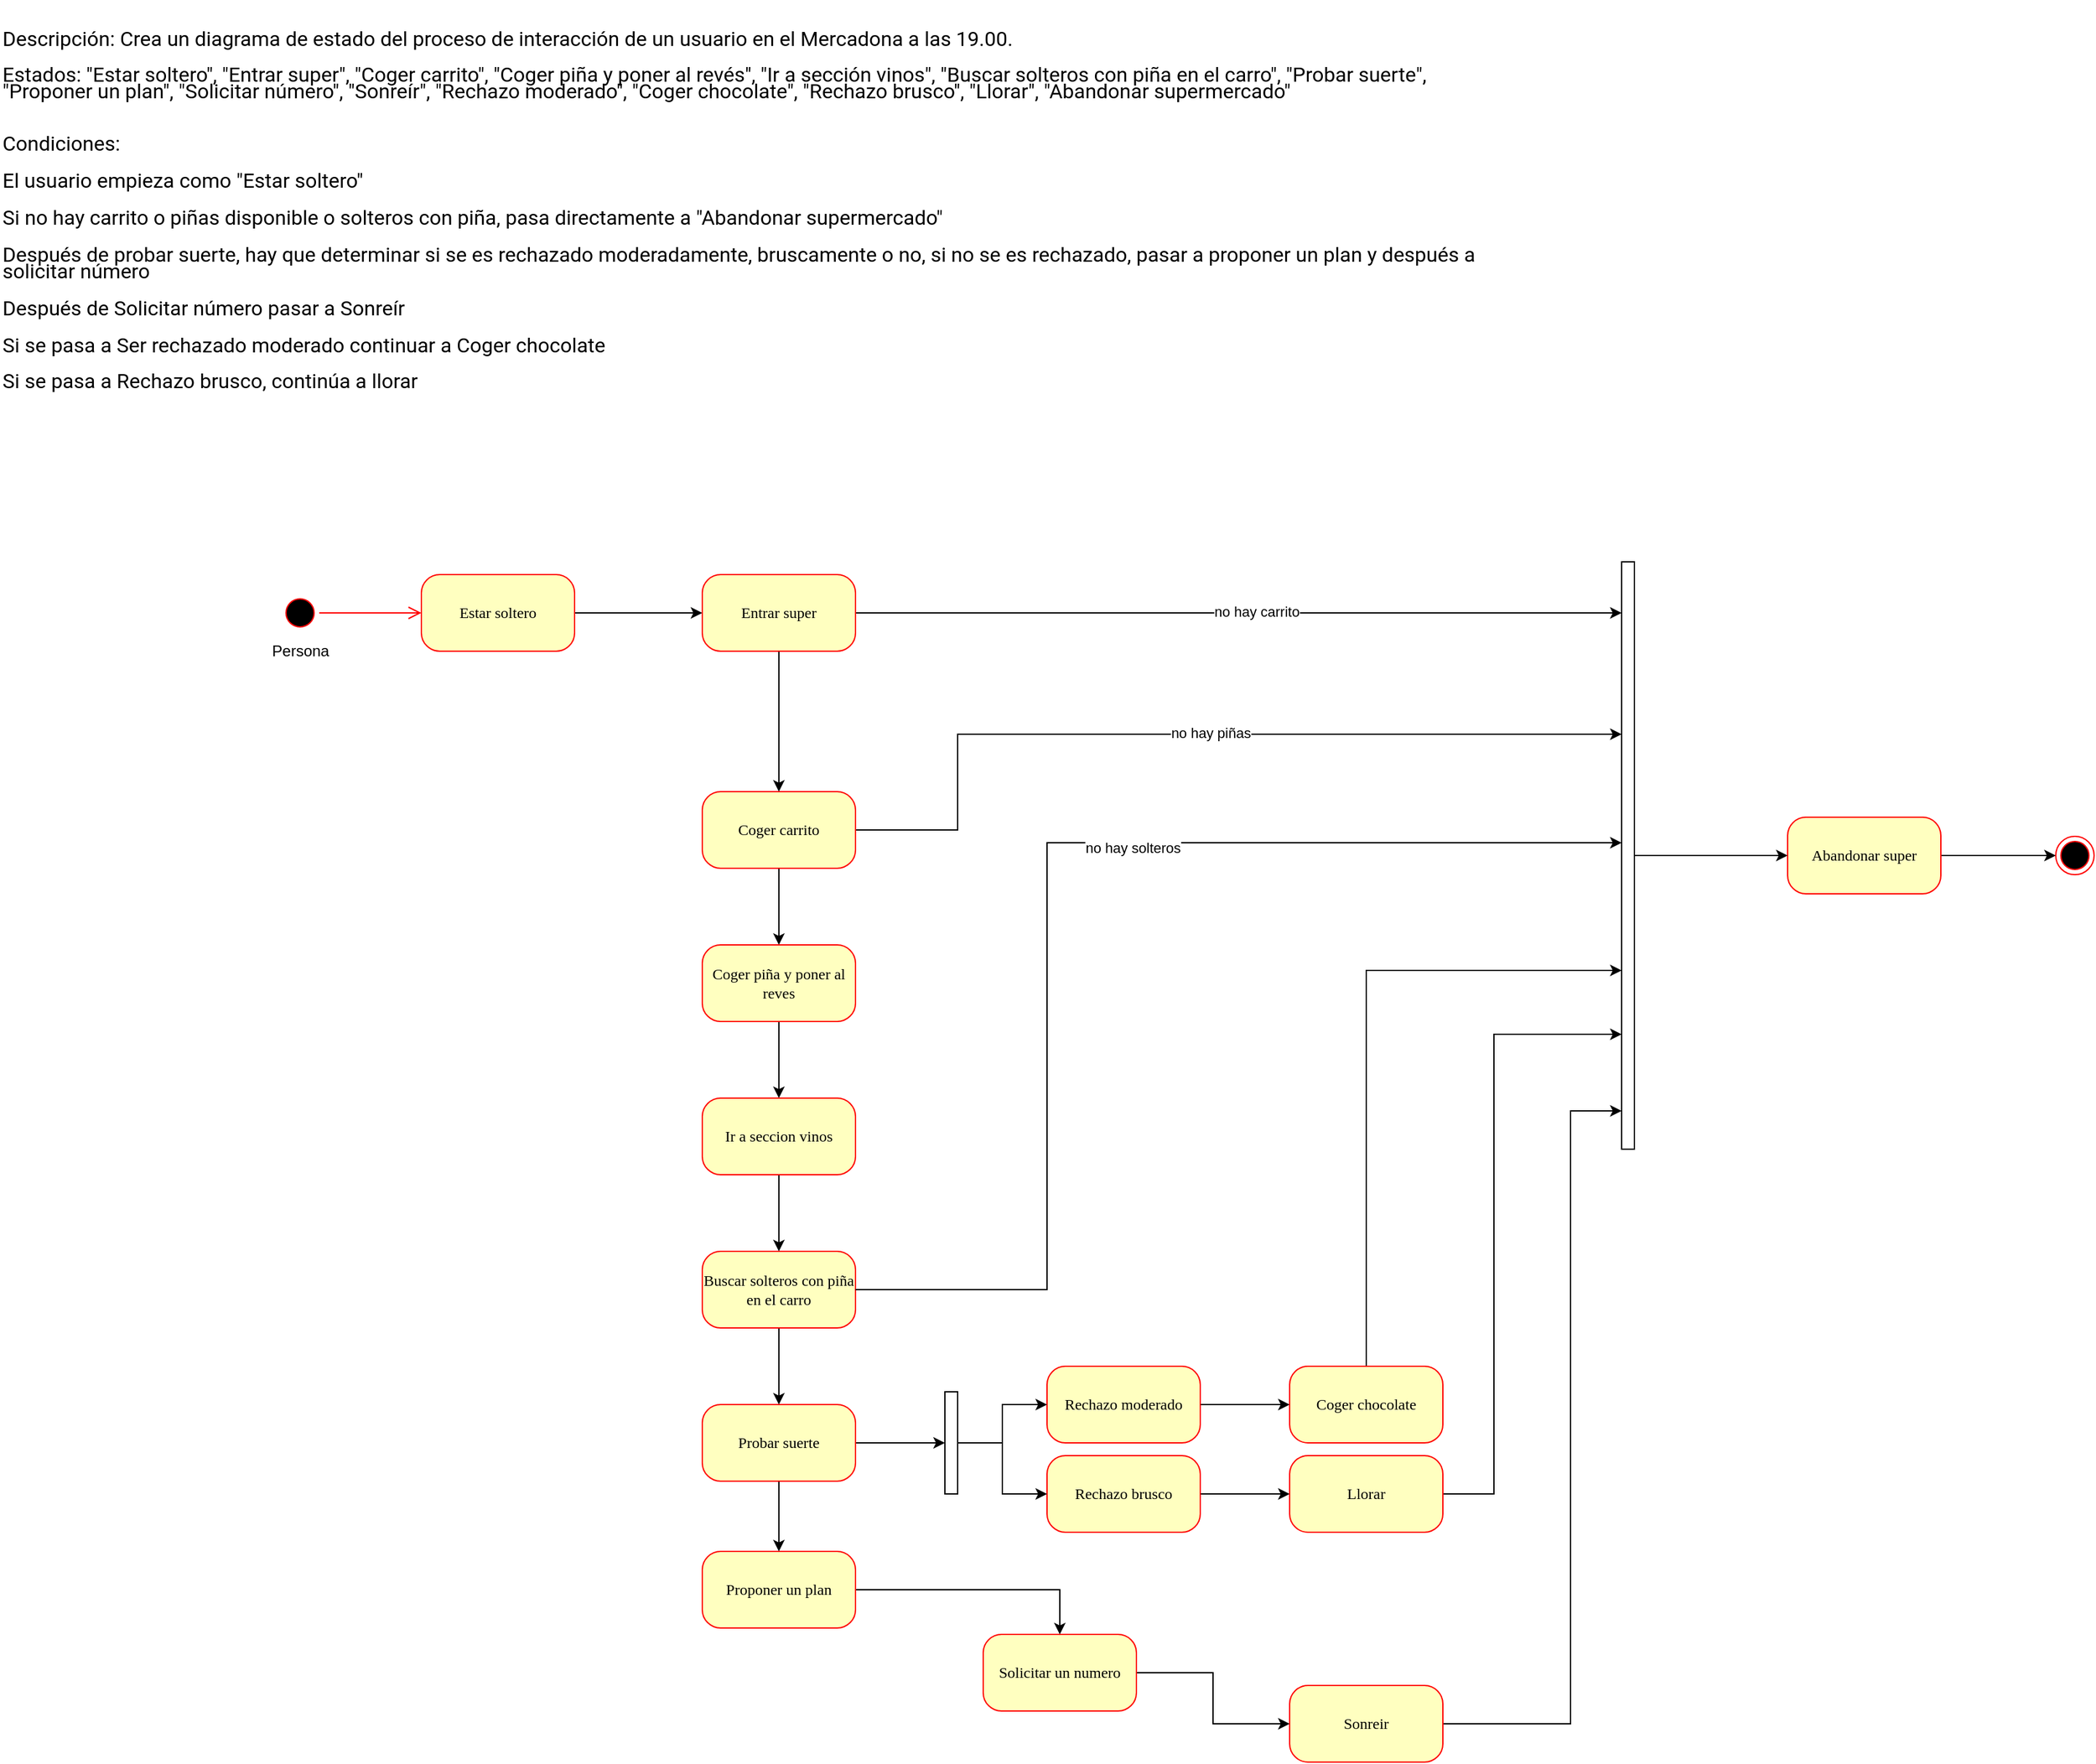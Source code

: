 <mxfile version="24.7.8">
  <diagram name="Page-1" id="58cdce13-f638-feb5-8d6f-7d28b1aa9fa0">
    <mxGraphModel dx="2333" dy="1160" grid="1" gridSize="10" guides="1" tooltips="1" connect="1" arrows="1" fold="1" page="1" pageScale="1" pageWidth="1100" pageHeight="850" background="none" math="0" shadow="0">
      <root>
        <mxCell id="0" />
        <mxCell id="1" parent="0" />
        <mxCell id="382b91b5511bd0f7-1" value="" style="ellipse;html=1;shape=startState;fillColor=#000000;strokeColor=#ff0000;rounded=1;shadow=0;comic=0;labelBackgroundColor=none;fontFamily=Verdana;fontSize=12;fontColor=#000000;align=center;direction=south;" parent="1" vertex="1">
          <mxGeometry x="220" y="465" width="30" height="30" as="geometry" />
        </mxCell>
        <mxCell id="zHHvtos1iOCqCUszriGh-3" style="edgeStyle=orthogonalEdgeStyle;rounded=0;orthogonalLoop=1;jettySize=auto;html=1;" edge="1" parent="1" source="382b91b5511bd0f7-6" target="zHHvtos1iOCqCUszriGh-4">
          <mxGeometry relative="1" as="geometry">
            <mxPoint x="550" y="480" as="targetPoint" />
            <Array as="points" />
          </mxGeometry>
        </mxCell>
        <mxCell id="382b91b5511bd0f7-6" value="Estar soltero" style="rounded=1;whiteSpace=wrap;html=1;arcSize=24;fillColor=#ffffc0;strokeColor=#ff0000;shadow=0;comic=0;labelBackgroundColor=none;fontFamily=Verdana;fontSize=12;fontColor=#000000;align=center;" parent="1" vertex="1">
          <mxGeometry x="330" y="450" width="120" height="60" as="geometry" />
        </mxCell>
        <mxCell id="2a3bc250acf0617d-9" style="edgeStyle=orthogonalEdgeStyle;html=1;labelBackgroundColor=none;endArrow=open;endSize=8;strokeColor=#ff0000;fontFamily=Verdana;fontSize=12;align=left;" parent="1" source="382b91b5511bd0f7-1" target="382b91b5511bd0f7-6" edge="1">
          <mxGeometry relative="1" as="geometry" />
        </mxCell>
        <mxCell id="zHHvtos1iOCqCUszriGh-1" value="&lt;p style=&quot;margin-top: 0.42cm; margin-bottom: 0.42cm; background: #ffffff; line-height: 100%&quot;&gt;&lt;font face=&quot;Roboto, serif&quot;&gt;&lt;font size=&quot;3&quot;&gt;Descripción: Crea un diagrama de estado del proceso de interacción de un usuario en el Mercadona a las 19.00.&lt;/font&gt;&lt;/font&gt;&lt;/p&gt;&lt;p style=&quot;margin-top: 0.42cm; margin-bottom: 0.42cm; background: #ffffff; line-height: 100%&quot;&gt;&lt;font face=&quot;Roboto, serif&quot;&gt;&lt;font size=&quot;3&quot;&gt;Estados: &quot;Estar soltero&quot;, &quot;Entrar super&quot;, &quot;Coger carrito&quot;, &quot;Coger piña y poner al revés&quot;, &quot;Ir a sección vinos&quot;, &quot;Buscar solteros con piña en el carro&quot;, &quot;Probar suerte&quot;,&amp;nbsp;&lt;br&gt;&lt;/font&gt;&lt;/font&gt;&lt;span style=&quot;font-family: Roboto, serif; font-size: medium;&quot;&gt;&quot;Proponer un plan&quot;, &quot;Solicitar&amp;nbsp;&lt;/span&gt;&lt;font face=&quot;Roboto, serif&quot;&gt;&lt;font size=&quot;3&quot;&gt;número&quot;, &quot;Sonreír&quot;, &quot;Rechazo moderado&quot;, &quot;Coger chocolate&quot;, &quot;Rechazo brusco&quot;, &quot;Llorar&quot;, &quot;Abandonar supermercado&quot;&lt;/font&gt;&lt;/font&gt;&lt;/p&gt;&lt;p style=&quot;margin-top: 0.42cm; margin-bottom: 0.42cm; background: #ffffff; line-height: 100%&quot;&gt;&lt;br&gt;&lt;font face=&quot;Roboto, serif&quot;&gt;&lt;font size=&quot;3&quot;&gt;Condiciones:&lt;/font&gt;&lt;/font&gt;&lt;/p&gt;&lt;p style=&quot;margin-top: 0.42cm; margin-bottom: 0.42cm; background: #ffffff; line-height: 100%&quot;&gt;&lt;font face=&quot;Roboto, serif&quot;&gt;&lt;font size=&quot;3&quot;&gt;El usuario empieza como &quot;Estar soltero&quot;&lt;/font&gt;&lt;/font&gt;&lt;/p&gt;&lt;p style=&quot;margin-top: 0.42cm; margin-bottom: 0.42cm; background: #ffffff; line-height: 100%&quot;&gt;&lt;span style=&quot;font-size: medium; font-family: Roboto, serif;&quot;&gt;Si no hay carrito o piñas&amp;nbsp;&lt;/span&gt;&lt;span style=&quot;font-size: medium; font-family: Roboto, serif;&quot;&gt;disponible o solteros con piña, pasa directamente a &quot;Abandonar&amp;nbsp;&lt;/span&gt;&lt;span style=&quot;font-size: medium; font-family: Roboto, serif;&quot;&gt;supermercado&quot;&lt;/span&gt;&lt;/p&gt;&lt;p style=&quot;margin-top: 0.42cm; margin-bottom: 0.42cm; background: #ffffff; line-height: 100%&quot;&gt;&lt;font face=&quot;Roboto, serif&quot;&gt;&lt;font size=&quot;3&quot;&gt;Después de probar suerte, hay que determinar si se es rechazado moderadamente, bruscamente o no, si no se es rechazado, pasar a proponer un plan y después a&lt;br&gt;solicitar número&lt;/font&gt;&lt;/font&gt;&lt;/p&gt;&lt;p style=&quot;margin-top: 0.42cm; margin-bottom: 0.42cm; background: #ffffff; line-height: 100%&quot;&gt;&lt;font face=&quot;Roboto, serif&quot;&gt;&lt;font size=&quot;3&quot;&gt;Después de Solicitar número pasar a Sonreír&lt;/font&gt;&lt;/font&gt;&lt;/p&gt;&lt;p style=&quot;margin-top: 0.42cm; margin-bottom: 0.42cm; background: #ffffff; line-height: 100%&quot;&gt;&lt;font face=&quot;Roboto, serif&quot;&gt;&lt;font size=&quot;3&quot;&gt;Si se pasa a Ser rechazado moderado continuar a Coger chocolate&lt;/font&gt;&lt;/font&gt;&lt;/p&gt;&lt;p style=&quot;margin-top: 0.42cm; margin-bottom: 0.42cm; background: #ffffff; line-height: 100%&quot;&gt;&lt;font face=&quot;Roboto, serif&quot;&gt;&lt;font size=&quot;3&quot;&gt;Si se pasa a Rechazo brusco, continúa a llorar&lt;/font&gt;&lt;/font&gt;&lt;/p&gt;" style="text;html=1;align=left;verticalAlign=middle;resizable=0;points=[];autosize=1;strokeColor=none;fillColor=none;" vertex="1" parent="1">
          <mxGeometry width="1080" height="330" as="geometry" />
        </mxCell>
        <mxCell id="zHHvtos1iOCqCUszriGh-2" value="Persona" style="text;html=1;align=center;verticalAlign=middle;resizable=0;points=[];autosize=1;strokeColor=none;fillColor=none;" vertex="1" parent="1">
          <mxGeometry x="200" y="495" width="70" height="30" as="geometry" />
        </mxCell>
        <mxCell id="zHHvtos1iOCqCUszriGh-5" style="edgeStyle=orthogonalEdgeStyle;rounded=0;orthogonalLoop=1;jettySize=auto;html=1;exitX=1;exitY=0.5;exitDx=0;exitDy=0;" edge="1" parent="1" source="zHHvtos1iOCqCUszriGh-4" target="zHHvtos1iOCqCUszriGh-11">
          <mxGeometry relative="1" as="geometry">
            <mxPoint x="840" y="500" as="targetPoint" />
            <Array as="points">
              <mxPoint x="1000" y="480" />
              <mxPoint x="1000" y="480" />
            </Array>
          </mxGeometry>
        </mxCell>
        <mxCell id="zHHvtos1iOCqCUszriGh-6" value="no hay carrito" style="edgeLabel;html=1;align=center;verticalAlign=middle;resizable=0;points=[];" vertex="1" connectable="0" parent="zHHvtos1iOCqCUszriGh-5">
          <mxGeometry x="0.045" y="3" relative="1" as="geometry">
            <mxPoint y="2" as="offset" />
          </mxGeometry>
        </mxCell>
        <mxCell id="zHHvtos1iOCqCUszriGh-26" style="edgeStyle=orthogonalEdgeStyle;rounded=0;orthogonalLoop=1;jettySize=auto;html=1;entryX=0.5;entryY=0;entryDx=0;entryDy=0;" edge="1" parent="1" source="zHHvtos1iOCqCUszriGh-4" target="zHHvtos1iOCqCUszriGh-14">
          <mxGeometry relative="1" as="geometry">
            <mxPoint x="610" y="610" as="targetPoint" />
          </mxGeometry>
        </mxCell>
        <mxCell id="zHHvtos1iOCqCUszriGh-4" value="Entrar super" style="rounded=1;whiteSpace=wrap;html=1;arcSize=24;fillColor=#ffffc0;strokeColor=#ff0000;shadow=0;comic=0;labelBackgroundColor=none;fontFamily=Verdana;fontSize=12;fontColor=#000000;align=center;" vertex="1" parent="1">
          <mxGeometry x="550" y="450" width="120" height="60" as="geometry" />
        </mxCell>
        <mxCell id="zHHvtos1iOCqCUszriGh-7" style="edgeStyle=orthogonalEdgeStyle;rounded=0;orthogonalLoop=1;jettySize=auto;html=1;exitX=1;exitY=0.5;exitDx=0;exitDy=0;" edge="1" parent="1" source="zHHvtos1iOCqCUszriGh-14" target="zHHvtos1iOCqCUszriGh-11">
          <mxGeometry relative="1" as="geometry">
            <mxPoint x="810" y="480" as="targetPoint" />
            <mxPoint x="680" y="475" as="sourcePoint" />
            <Array as="points">
              <mxPoint x="750" y="650" />
              <mxPoint x="750" y="575" />
            </Array>
          </mxGeometry>
        </mxCell>
        <mxCell id="zHHvtos1iOCqCUszriGh-8" value="no hay piñas" style="edgeLabel;html=1;align=center;verticalAlign=middle;resizable=0;points=[];" vertex="1" connectable="0" parent="zHHvtos1iOCqCUszriGh-7">
          <mxGeometry x="0.045" y="3" relative="1" as="geometry">
            <mxPoint y="2" as="offset" />
          </mxGeometry>
        </mxCell>
        <mxCell id="zHHvtos1iOCqCUszriGh-13" style="edgeStyle=orthogonalEdgeStyle;rounded=0;orthogonalLoop=1;jettySize=auto;html=1;curved=0;" edge="1" parent="1" source="zHHvtos1iOCqCUszriGh-11" target="zHHvtos1iOCqCUszriGh-12">
          <mxGeometry relative="1" as="geometry" />
        </mxCell>
        <mxCell id="zHHvtos1iOCqCUszriGh-11" value="" style="html=1;points=[[0,0,0,0,5],[0,1,0,0,-5],[1,0,0,0,5],[1,1,0,0,-5]];perimeter=orthogonalPerimeter;outlineConnect=0;targetShapes=umlLifeline;portConstraint=eastwest;newEdgeStyle={&quot;curved&quot;:0,&quot;rounded&quot;:0};" vertex="1" parent="1">
          <mxGeometry x="1270" y="440" width="10" height="460" as="geometry" />
        </mxCell>
        <mxCell id="zHHvtos1iOCqCUszriGh-42" value="" style="edgeStyle=orthogonalEdgeStyle;rounded=0;orthogonalLoop=1;jettySize=auto;html=1;" edge="1" parent="1" source="zHHvtos1iOCqCUszriGh-12" target="zHHvtos1iOCqCUszriGh-41">
          <mxGeometry relative="1" as="geometry" />
        </mxCell>
        <mxCell id="zHHvtos1iOCqCUszriGh-12" value="Abandonar super" style="rounded=1;whiteSpace=wrap;html=1;arcSize=24;fillColor=#ffffc0;strokeColor=#ff0000;shadow=0;comic=0;labelBackgroundColor=none;fontFamily=Verdana;fontSize=12;fontColor=#000000;align=center;" vertex="1" parent="1">
          <mxGeometry x="1400" y="640" width="120" height="60" as="geometry" />
        </mxCell>
        <mxCell id="zHHvtos1iOCqCUszriGh-27" value="" style="edgeStyle=orthogonalEdgeStyle;rounded=0;orthogonalLoop=1;jettySize=auto;html=1;" edge="1" parent="1" source="zHHvtos1iOCqCUszriGh-14" target="zHHvtos1iOCqCUszriGh-15">
          <mxGeometry relative="1" as="geometry" />
        </mxCell>
        <mxCell id="zHHvtos1iOCqCUszriGh-14" value="Coger carrito" style="rounded=1;whiteSpace=wrap;html=1;arcSize=24;fillColor=#ffffc0;strokeColor=#ff0000;shadow=0;comic=0;labelBackgroundColor=none;fontFamily=Verdana;fontSize=12;fontColor=#000000;align=center;" vertex="1" parent="1">
          <mxGeometry x="550" y="620" width="120" height="60" as="geometry" />
        </mxCell>
        <mxCell id="zHHvtos1iOCqCUszriGh-28" value="" style="edgeStyle=orthogonalEdgeStyle;rounded=0;orthogonalLoop=1;jettySize=auto;html=1;" edge="1" parent="1" source="zHHvtos1iOCqCUszriGh-15" target="zHHvtos1iOCqCUszriGh-16">
          <mxGeometry relative="1" as="geometry" />
        </mxCell>
        <mxCell id="zHHvtos1iOCqCUszriGh-15" value="Coger piña y poner al reves" style="rounded=1;whiteSpace=wrap;html=1;arcSize=24;fillColor=#ffffc0;strokeColor=#ff0000;shadow=0;comic=0;labelBackgroundColor=none;fontFamily=Verdana;fontSize=12;fontColor=#000000;align=center;" vertex="1" parent="1">
          <mxGeometry x="550" y="740" width="120" height="60" as="geometry" />
        </mxCell>
        <mxCell id="zHHvtos1iOCqCUszriGh-29" value="" style="edgeStyle=orthogonalEdgeStyle;rounded=0;orthogonalLoop=1;jettySize=auto;html=1;" edge="1" parent="1" source="zHHvtos1iOCqCUszriGh-16" target="zHHvtos1iOCqCUszriGh-17">
          <mxGeometry relative="1" as="geometry" />
        </mxCell>
        <mxCell id="zHHvtos1iOCqCUszriGh-16" value="Ir a seccion vinos" style="rounded=1;whiteSpace=wrap;html=1;arcSize=24;fillColor=#ffffc0;strokeColor=#ff0000;shadow=0;comic=0;labelBackgroundColor=none;fontFamily=Verdana;fontSize=12;fontColor=#000000;align=center;" vertex="1" parent="1">
          <mxGeometry x="550" y="860" width="120" height="60" as="geometry" />
        </mxCell>
        <mxCell id="zHHvtos1iOCqCUszriGh-32" value="" style="edgeStyle=orthogonalEdgeStyle;rounded=0;orthogonalLoop=1;jettySize=auto;html=1;" edge="1" parent="1" source="zHHvtos1iOCqCUszriGh-17" target="zHHvtos1iOCqCUszriGh-18">
          <mxGeometry relative="1" as="geometry" />
        </mxCell>
        <mxCell id="zHHvtos1iOCqCUszriGh-17" value="Buscar solteros con piña en el carro" style="rounded=1;whiteSpace=wrap;html=1;arcSize=24;fillColor=#ffffc0;strokeColor=#ff0000;shadow=0;comic=0;labelBackgroundColor=none;fontFamily=Verdana;fontSize=12;fontColor=#000000;align=center;" vertex="1" parent="1">
          <mxGeometry x="550" y="980" width="120" height="60" as="geometry" />
        </mxCell>
        <mxCell id="zHHvtos1iOCqCUszriGh-33" style="edgeStyle=orthogonalEdgeStyle;rounded=0;orthogonalLoop=1;jettySize=auto;html=1;" edge="1" parent="1" source="zHHvtos1iOCqCUszriGh-18" target="zHHvtos1iOCqCUszriGh-19">
          <mxGeometry relative="1" as="geometry">
            <mxPoint x="460.0" y="1130.0" as="targetPoint" />
          </mxGeometry>
        </mxCell>
        <mxCell id="zHHvtos1iOCqCUszriGh-35" value="" style="edgeStyle=orthogonalEdgeStyle;rounded=0;orthogonalLoop=1;jettySize=auto;html=1;" edge="1" parent="1" source="zHHvtos1iOCqCUszriGh-18" target="zHHvtos1iOCqCUszriGh-34">
          <mxGeometry relative="1" as="geometry" />
        </mxCell>
        <mxCell id="zHHvtos1iOCqCUszriGh-18" value="Probar suerte" style="rounded=1;whiteSpace=wrap;html=1;arcSize=24;fillColor=#ffffc0;strokeColor=#ff0000;shadow=0;comic=0;labelBackgroundColor=none;fontFamily=Verdana;fontSize=12;fontColor=#000000;align=center;" vertex="1" parent="1">
          <mxGeometry x="550" y="1100" width="120" height="60" as="geometry" />
        </mxCell>
        <mxCell id="zHHvtos1iOCqCUszriGh-48" value="" style="edgeStyle=orthogonalEdgeStyle;rounded=0;orthogonalLoop=1;jettySize=auto;html=1;" edge="1" parent="1" source="zHHvtos1iOCqCUszriGh-19" target="zHHvtos1iOCqCUszriGh-20">
          <mxGeometry relative="1" as="geometry" />
        </mxCell>
        <mxCell id="zHHvtos1iOCqCUszriGh-19" value="Proponer un plan" style="rounded=1;whiteSpace=wrap;html=1;arcSize=24;fillColor=#ffffc0;strokeColor=#ff0000;shadow=0;comic=0;labelBackgroundColor=none;fontFamily=Verdana;fontSize=12;fontColor=#000000;align=center;" vertex="1" parent="1">
          <mxGeometry x="550" y="1215" width="120" height="60" as="geometry" />
        </mxCell>
        <mxCell id="zHHvtos1iOCqCUszriGh-49" value="" style="edgeStyle=orthogonalEdgeStyle;rounded=0;orthogonalLoop=1;jettySize=auto;html=1;" edge="1" parent="1" source="zHHvtos1iOCqCUszriGh-20" target="zHHvtos1iOCqCUszriGh-21">
          <mxGeometry relative="1" as="geometry" />
        </mxCell>
        <mxCell id="zHHvtos1iOCqCUszriGh-20" value="Solicitar un numero" style="rounded=1;whiteSpace=wrap;html=1;arcSize=24;fillColor=#ffffc0;strokeColor=#ff0000;shadow=0;comic=0;labelBackgroundColor=none;fontFamily=Verdana;fontSize=12;fontColor=#000000;align=center;" vertex="1" parent="1">
          <mxGeometry x="770" y="1280" width="120" height="60" as="geometry" />
        </mxCell>
        <mxCell id="zHHvtos1iOCqCUszriGh-53" style="edgeStyle=orthogonalEdgeStyle;rounded=0;orthogonalLoop=1;jettySize=auto;html=1;" edge="1" parent="1" source="zHHvtos1iOCqCUszriGh-21" target="zHHvtos1iOCqCUszriGh-11">
          <mxGeometry relative="1" as="geometry">
            <Array as="points">
              <mxPoint x="1230" y="1350" />
              <mxPoint x="1230" y="870" />
            </Array>
          </mxGeometry>
        </mxCell>
        <mxCell id="zHHvtos1iOCqCUszriGh-21" value="Sonreir" style="rounded=1;whiteSpace=wrap;html=1;arcSize=24;fillColor=#ffffc0;strokeColor=#ff0000;shadow=0;comic=0;labelBackgroundColor=none;fontFamily=Verdana;fontSize=12;fontColor=#000000;align=center;" vertex="1" parent="1">
          <mxGeometry x="1010" y="1320" width="120" height="60" as="geometry" />
        </mxCell>
        <mxCell id="zHHvtos1iOCqCUszriGh-38" value="" style="edgeStyle=orthogonalEdgeStyle;rounded=0;orthogonalLoop=1;jettySize=auto;html=1;" edge="1" parent="1" source="zHHvtos1iOCqCUszriGh-22" target="zHHvtos1iOCqCUszriGh-23">
          <mxGeometry relative="1" as="geometry" />
        </mxCell>
        <mxCell id="zHHvtos1iOCqCUszriGh-22" value="Rechazo moderado" style="rounded=1;whiteSpace=wrap;html=1;arcSize=24;fillColor=#ffffc0;strokeColor=#ff0000;shadow=0;comic=0;labelBackgroundColor=none;fontFamily=Verdana;fontSize=12;fontColor=#000000;align=center;" vertex="1" parent="1">
          <mxGeometry x="820" y="1070" width="120" height="60" as="geometry" />
        </mxCell>
        <mxCell id="zHHvtos1iOCqCUszriGh-45" style="edgeStyle=orthogonalEdgeStyle;rounded=0;orthogonalLoop=1;jettySize=auto;html=1;" edge="1" parent="1" source="zHHvtos1iOCqCUszriGh-23" target="zHHvtos1iOCqCUszriGh-11">
          <mxGeometry relative="1" as="geometry">
            <Array as="points">
              <mxPoint x="1070" y="760" />
            </Array>
          </mxGeometry>
        </mxCell>
        <mxCell id="zHHvtos1iOCqCUszriGh-23" value="Coger chocolate" style="rounded=1;whiteSpace=wrap;html=1;arcSize=24;fillColor=#ffffc0;strokeColor=#ff0000;shadow=0;comic=0;labelBackgroundColor=none;fontFamily=Verdana;fontSize=12;fontColor=#000000;align=center;" vertex="1" parent="1">
          <mxGeometry x="1010" y="1070" width="120" height="60" as="geometry" />
        </mxCell>
        <mxCell id="zHHvtos1iOCqCUszriGh-46" value="" style="edgeStyle=orthogonalEdgeStyle;rounded=0;orthogonalLoop=1;jettySize=auto;html=1;" edge="1" parent="1" source="zHHvtos1iOCqCUszriGh-24" target="zHHvtos1iOCqCUszriGh-25">
          <mxGeometry relative="1" as="geometry" />
        </mxCell>
        <mxCell id="zHHvtos1iOCqCUszriGh-24" value="Rechazo brusco" style="rounded=1;whiteSpace=wrap;html=1;arcSize=24;fillColor=#ffffc0;strokeColor=#ff0000;shadow=0;comic=0;labelBackgroundColor=none;fontFamily=Verdana;fontSize=12;fontColor=#000000;align=center;" vertex="1" parent="1">
          <mxGeometry x="820" y="1140" width="120" height="60" as="geometry" />
        </mxCell>
        <mxCell id="zHHvtos1iOCqCUszriGh-47" style="edgeStyle=orthogonalEdgeStyle;rounded=0;orthogonalLoop=1;jettySize=auto;html=1;" edge="1" parent="1" source="zHHvtos1iOCqCUszriGh-25" target="zHHvtos1iOCqCUszriGh-11">
          <mxGeometry relative="1" as="geometry">
            <Array as="points">
              <mxPoint x="1170" y="1170" />
              <mxPoint x="1170" y="810" />
            </Array>
          </mxGeometry>
        </mxCell>
        <mxCell id="zHHvtos1iOCqCUszriGh-25" value="Llorar" style="rounded=1;whiteSpace=wrap;html=1;arcSize=24;fillColor=#ffffc0;strokeColor=#ff0000;shadow=0;comic=0;labelBackgroundColor=none;fontFamily=Verdana;fontSize=12;fontColor=#000000;align=center;" vertex="1" parent="1">
          <mxGeometry x="1010" y="1140" width="120" height="60" as="geometry" />
        </mxCell>
        <mxCell id="zHHvtos1iOCqCUszriGh-30" style="edgeStyle=orthogonalEdgeStyle;rounded=0;orthogonalLoop=1;jettySize=auto;html=1;" edge="1" parent="1" source="zHHvtos1iOCqCUszriGh-17" target="zHHvtos1iOCqCUszriGh-11">
          <mxGeometry relative="1" as="geometry">
            <Array as="points">
              <mxPoint x="820" y="1010" />
              <mxPoint x="820" y="660" />
            </Array>
          </mxGeometry>
        </mxCell>
        <mxCell id="zHHvtos1iOCqCUszriGh-31" value="no hay solteros" style="edgeLabel;html=1;align=center;verticalAlign=middle;resizable=0;points=[];" vertex="1" connectable="0" parent="zHHvtos1iOCqCUszriGh-30">
          <mxGeometry x="0.194" y="-4" relative="1" as="geometry">
            <mxPoint as="offset" />
          </mxGeometry>
        </mxCell>
        <mxCell id="zHHvtos1iOCqCUszriGh-36" style="edgeStyle=orthogonalEdgeStyle;rounded=0;orthogonalLoop=1;jettySize=auto;html=1;curved=0;entryX=0;entryY=0.5;entryDx=0;entryDy=0;" edge="1" parent="1" source="zHHvtos1iOCqCUszriGh-34" target="zHHvtos1iOCqCUszriGh-22">
          <mxGeometry relative="1" as="geometry" />
        </mxCell>
        <mxCell id="zHHvtos1iOCqCUszriGh-37" style="edgeStyle=orthogonalEdgeStyle;rounded=0;orthogonalLoop=1;jettySize=auto;html=1;curved=0;entryX=0;entryY=0.5;entryDx=0;entryDy=0;" edge="1" parent="1" source="zHHvtos1iOCqCUszriGh-34" target="zHHvtos1iOCqCUszriGh-24">
          <mxGeometry relative="1" as="geometry" />
        </mxCell>
        <mxCell id="zHHvtos1iOCqCUszriGh-34" value="" style="html=1;points=[[0,0,0,0,5],[0,1,0,0,-5],[1,0,0,0,5],[1,1,0,0,-5]];perimeter=orthogonalPerimeter;outlineConnect=0;targetShapes=umlLifeline;portConstraint=eastwest;newEdgeStyle={&quot;curved&quot;:0,&quot;rounded&quot;:0};" vertex="1" parent="1">
          <mxGeometry x="740" y="1090" width="10" height="80" as="geometry" />
        </mxCell>
        <mxCell id="zHHvtos1iOCqCUszriGh-41" value="" style="ellipse;html=1;shape=endState;fillColor=#000000;strokeColor=#ff0000;" vertex="1" parent="1">
          <mxGeometry x="1610" y="655" width="30" height="30" as="geometry" />
        </mxCell>
      </root>
    </mxGraphModel>
  </diagram>
</mxfile>
